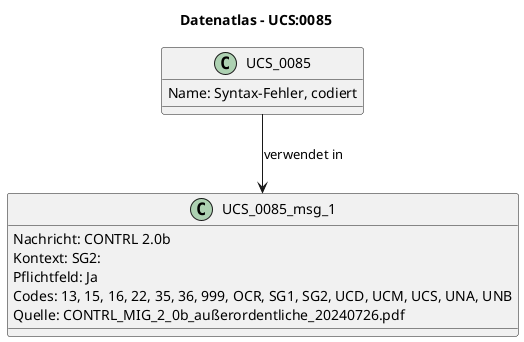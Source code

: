 @startuml
title Datenatlas – UCS:0085
class UCS_0085 {
  Name: Syntax-Fehler, codiert
}
class UCS_0085_msg_1 {
  Nachricht: CONTRL 2.0b
  Kontext: SG2:
  Pflichtfeld: Ja
  Codes: 13, 15, 16, 22, 35, 36, 999, OCR, SG1, SG2, UCD, UCM, UCS, UNA, UNB
  Quelle: CONTRL_MIG_2_0b_außerordentliche_20240726.pdf
}
UCS_0085 --> UCS_0085_msg_1 : verwendet in
@enduml